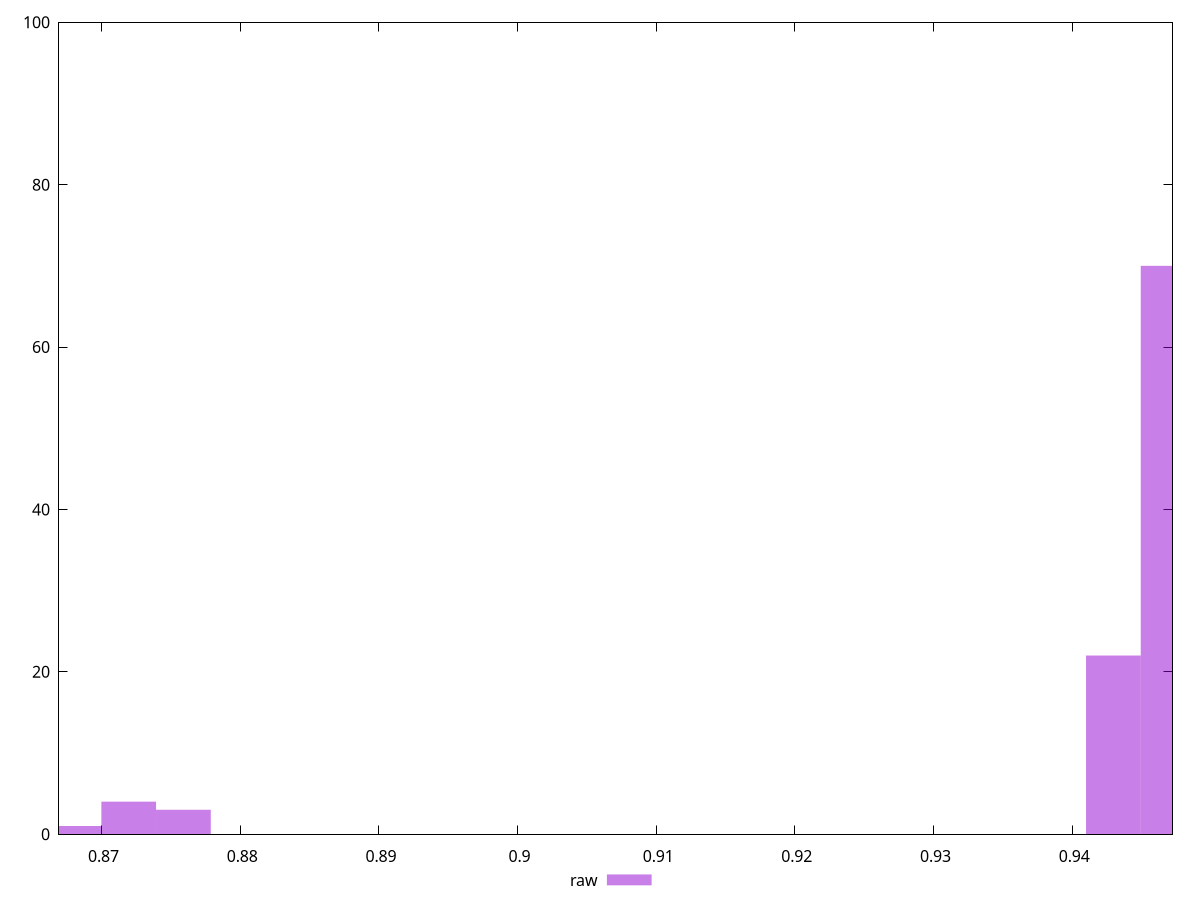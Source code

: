 reset

$raw <<EOF
0.9469196585306002 70
0.9429741599533894 22
0.8759006841408052 3
0.8719551855635944 4
0.8680096869863835 1
EOF

set key outside below
set boxwidth 0.003945498577210834
set xrange [0.8669269914328439:0.9472376389475392]
set yrange [0:100]
set trange [0:100]
set style fill transparent solid 0.5 noborder
set terminal svg size 640, 490 enhanced background rgb 'white'
set output "reprap/meta/score/samples/pages+cached+noexternal+nocss/raw/histogram.svg"

plot $raw title "raw" with boxes

reset
